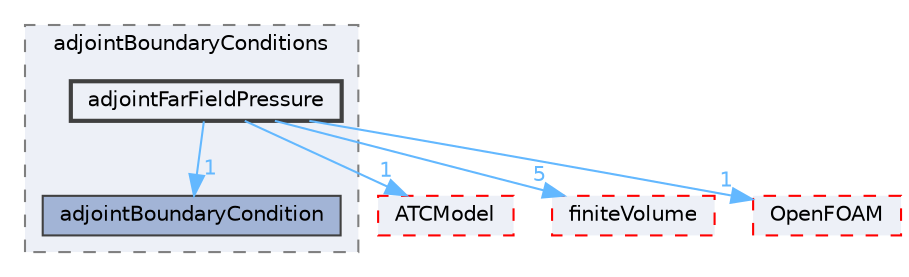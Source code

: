 digraph "src/optimisation/adjointOptimisation/adjoint/adjointBoundaryConditions/adjointFarFieldPressure"
{
 // LATEX_PDF_SIZE
  bgcolor="transparent";
  edge [fontname=Helvetica,fontsize=10,labelfontname=Helvetica,labelfontsize=10];
  node [fontname=Helvetica,fontsize=10,shape=box,height=0.2,width=0.4];
  compound=true
  subgraph clusterdir_1784f822592d39f816c839dc1a098cdb {
    graph [ bgcolor="#edf0f7", pencolor="grey50", label="adjointBoundaryConditions", fontname=Helvetica,fontsize=10 style="filled,dashed", URL="dir_1784f822592d39f816c839dc1a098cdb.html",tooltip=""]
  dir_652b1198ee2276fb8c8e7ad72509d703 [label="adjointBoundaryCondition", fillcolor="#a2b4d6", color="grey25", style="filled", URL="dir_652b1198ee2276fb8c8e7ad72509d703.html",tooltip=""];
  dir_7c43e81a88cee91274734b8ddad49a04 [label="adjointFarFieldPressure", fillcolor="#edf0f7", color="grey25", style="filled,bold", URL="dir_7c43e81a88cee91274734b8ddad49a04.html",tooltip=""];
  }
  dir_6019e2ba756911614deb7d1618097af1 [label="ATCModel", fillcolor="#edf0f7", color="red", style="filled,dashed", URL="dir_6019e2ba756911614deb7d1618097af1.html",tooltip=""];
  dir_9bd15774b555cf7259a6fa18f99fe99b [label="finiteVolume", fillcolor="#edf0f7", color="red", style="filled,dashed", URL="dir_9bd15774b555cf7259a6fa18f99fe99b.html",tooltip=""];
  dir_c5473ff19b20e6ec4dfe5c310b3778a8 [label="OpenFOAM", fillcolor="#edf0f7", color="red", style="filled,dashed", URL="dir_c5473ff19b20e6ec4dfe5c310b3778a8.html",tooltip=""];
  dir_7c43e81a88cee91274734b8ddad49a04->dir_6019e2ba756911614deb7d1618097af1 [headlabel="1", labeldistance=1.5 headhref="dir_000036_000135.html" href="dir_000036_000135.html" color="steelblue1" fontcolor="steelblue1"];
  dir_7c43e81a88cee91274734b8ddad49a04->dir_652b1198ee2276fb8c8e7ad72509d703 [headlabel="1", labeldistance=1.5 headhref="dir_000036_000032.html" href="dir_000036_000032.html" color="steelblue1" fontcolor="steelblue1"];
  dir_7c43e81a88cee91274734b8ddad49a04->dir_9bd15774b555cf7259a6fa18f99fe99b [headlabel="5", labeldistance=1.5 headhref="dir_000036_001387.html" href="dir_000036_001387.html" color="steelblue1" fontcolor="steelblue1"];
  dir_7c43e81a88cee91274734b8ddad49a04->dir_c5473ff19b20e6ec4dfe5c310b3778a8 [headlabel="1", labeldistance=1.5 headhref="dir_000036_002695.html" href="dir_000036_002695.html" color="steelblue1" fontcolor="steelblue1"];
}
